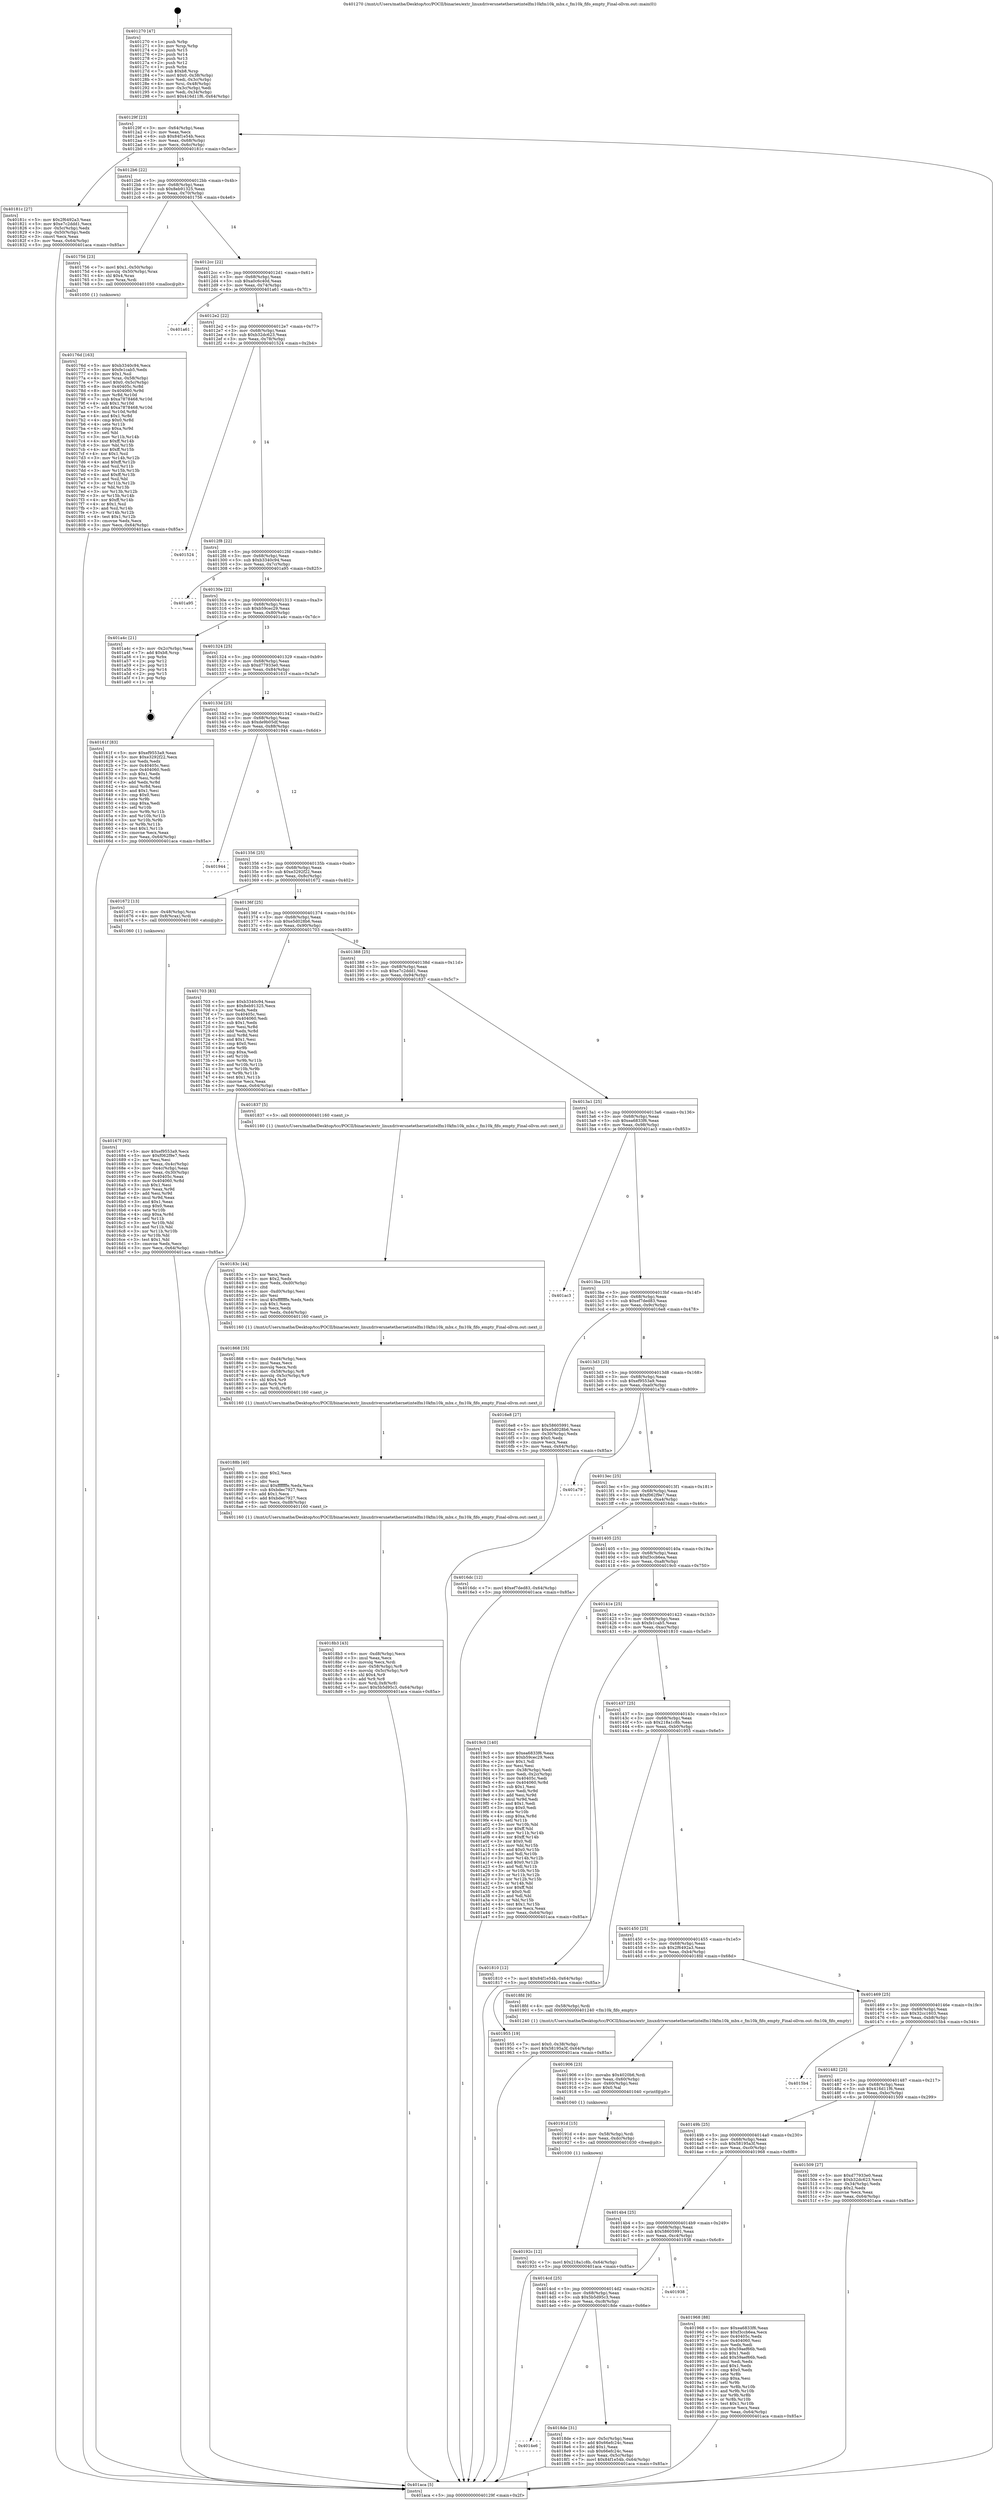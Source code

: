 digraph "0x401270" {
  label = "0x401270 (/mnt/c/Users/mathe/Desktop/tcc/POCII/binaries/extr_linuxdriversnetethernetintelfm10kfm10k_mbx.c_fm10k_fifo_empty_Final-ollvm.out::main(0))"
  labelloc = "t"
  node[shape=record]

  Entry [label="",width=0.3,height=0.3,shape=circle,fillcolor=black,style=filled]
  "0x40129f" [label="{
     0x40129f [23]\l
     | [instrs]\l
     &nbsp;&nbsp;0x40129f \<+3\>: mov -0x64(%rbp),%eax\l
     &nbsp;&nbsp;0x4012a2 \<+2\>: mov %eax,%ecx\l
     &nbsp;&nbsp;0x4012a4 \<+6\>: sub $0x84f1e54b,%ecx\l
     &nbsp;&nbsp;0x4012aa \<+3\>: mov %eax,-0x68(%rbp)\l
     &nbsp;&nbsp;0x4012ad \<+3\>: mov %ecx,-0x6c(%rbp)\l
     &nbsp;&nbsp;0x4012b0 \<+6\>: je 000000000040181c \<main+0x5ac\>\l
  }"]
  "0x40181c" [label="{
     0x40181c [27]\l
     | [instrs]\l
     &nbsp;&nbsp;0x40181c \<+5\>: mov $0x2f6492a3,%eax\l
     &nbsp;&nbsp;0x401821 \<+5\>: mov $0xe7c2ddd1,%ecx\l
     &nbsp;&nbsp;0x401826 \<+3\>: mov -0x5c(%rbp),%edx\l
     &nbsp;&nbsp;0x401829 \<+3\>: cmp -0x50(%rbp),%edx\l
     &nbsp;&nbsp;0x40182c \<+3\>: cmovl %ecx,%eax\l
     &nbsp;&nbsp;0x40182f \<+3\>: mov %eax,-0x64(%rbp)\l
     &nbsp;&nbsp;0x401832 \<+5\>: jmp 0000000000401aca \<main+0x85a\>\l
  }"]
  "0x4012b6" [label="{
     0x4012b6 [22]\l
     | [instrs]\l
     &nbsp;&nbsp;0x4012b6 \<+5\>: jmp 00000000004012bb \<main+0x4b\>\l
     &nbsp;&nbsp;0x4012bb \<+3\>: mov -0x68(%rbp),%eax\l
     &nbsp;&nbsp;0x4012be \<+5\>: sub $0x8eb91325,%eax\l
     &nbsp;&nbsp;0x4012c3 \<+3\>: mov %eax,-0x70(%rbp)\l
     &nbsp;&nbsp;0x4012c6 \<+6\>: je 0000000000401756 \<main+0x4e6\>\l
  }"]
  Exit [label="",width=0.3,height=0.3,shape=circle,fillcolor=black,style=filled,peripheries=2]
  "0x401756" [label="{
     0x401756 [23]\l
     | [instrs]\l
     &nbsp;&nbsp;0x401756 \<+7\>: movl $0x1,-0x50(%rbp)\l
     &nbsp;&nbsp;0x40175d \<+4\>: movslq -0x50(%rbp),%rax\l
     &nbsp;&nbsp;0x401761 \<+4\>: shl $0x4,%rax\l
     &nbsp;&nbsp;0x401765 \<+3\>: mov %rax,%rdi\l
     &nbsp;&nbsp;0x401768 \<+5\>: call 0000000000401050 \<malloc@plt\>\l
     | [calls]\l
     &nbsp;&nbsp;0x401050 \{1\} (unknown)\l
  }"]
  "0x4012cc" [label="{
     0x4012cc [22]\l
     | [instrs]\l
     &nbsp;&nbsp;0x4012cc \<+5\>: jmp 00000000004012d1 \<main+0x61\>\l
     &nbsp;&nbsp;0x4012d1 \<+3\>: mov -0x68(%rbp),%eax\l
     &nbsp;&nbsp;0x4012d4 \<+5\>: sub $0xa0c6c40d,%eax\l
     &nbsp;&nbsp;0x4012d9 \<+3\>: mov %eax,-0x74(%rbp)\l
     &nbsp;&nbsp;0x4012dc \<+6\>: je 0000000000401a61 \<main+0x7f1\>\l
  }"]
  "0x40192c" [label="{
     0x40192c [12]\l
     | [instrs]\l
     &nbsp;&nbsp;0x40192c \<+7\>: movl $0x218a1c8b,-0x64(%rbp)\l
     &nbsp;&nbsp;0x401933 \<+5\>: jmp 0000000000401aca \<main+0x85a\>\l
  }"]
  "0x401a61" [label="{
     0x401a61\l
  }", style=dashed]
  "0x4012e2" [label="{
     0x4012e2 [22]\l
     | [instrs]\l
     &nbsp;&nbsp;0x4012e2 \<+5\>: jmp 00000000004012e7 \<main+0x77\>\l
     &nbsp;&nbsp;0x4012e7 \<+3\>: mov -0x68(%rbp),%eax\l
     &nbsp;&nbsp;0x4012ea \<+5\>: sub $0xb32dc623,%eax\l
     &nbsp;&nbsp;0x4012ef \<+3\>: mov %eax,-0x78(%rbp)\l
     &nbsp;&nbsp;0x4012f2 \<+6\>: je 0000000000401524 \<main+0x2b4\>\l
  }"]
  "0x40191d" [label="{
     0x40191d [15]\l
     | [instrs]\l
     &nbsp;&nbsp;0x40191d \<+4\>: mov -0x58(%rbp),%rdi\l
     &nbsp;&nbsp;0x401921 \<+6\>: mov %eax,-0xdc(%rbp)\l
     &nbsp;&nbsp;0x401927 \<+5\>: call 0000000000401030 \<free@plt\>\l
     | [calls]\l
     &nbsp;&nbsp;0x401030 \{1\} (unknown)\l
  }"]
  "0x401524" [label="{
     0x401524\l
  }", style=dashed]
  "0x4012f8" [label="{
     0x4012f8 [22]\l
     | [instrs]\l
     &nbsp;&nbsp;0x4012f8 \<+5\>: jmp 00000000004012fd \<main+0x8d\>\l
     &nbsp;&nbsp;0x4012fd \<+3\>: mov -0x68(%rbp),%eax\l
     &nbsp;&nbsp;0x401300 \<+5\>: sub $0xb3340c94,%eax\l
     &nbsp;&nbsp;0x401305 \<+3\>: mov %eax,-0x7c(%rbp)\l
     &nbsp;&nbsp;0x401308 \<+6\>: je 0000000000401a95 \<main+0x825\>\l
  }"]
  "0x401906" [label="{
     0x401906 [23]\l
     | [instrs]\l
     &nbsp;&nbsp;0x401906 \<+10\>: movabs $0x4020b6,%rdi\l
     &nbsp;&nbsp;0x401910 \<+3\>: mov %eax,-0x60(%rbp)\l
     &nbsp;&nbsp;0x401913 \<+3\>: mov -0x60(%rbp),%esi\l
     &nbsp;&nbsp;0x401916 \<+2\>: mov $0x0,%al\l
     &nbsp;&nbsp;0x401918 \<+5\>: call 0000000000401040 \<printf@plt\>\l
     | [calls]\l
     &nbsp;&nbsp;0x401040 \{1\} (unknown)\l
  }"]
  "0x401a95" [label="{
     0x401a95\l
  }", style=dashed]
  "0x40130e" [label="{
     0x40130e [22]\l
     | [instrs]\l
     &nbsp;&nbsp;0x40130e \<+5\>: jmp 0000000000401313 \<main+0xa3\>\l
     &nbsp;&nbsp;0x401313 \<+3\>: mov -0x68(%rbp),%eax\l
     &nbsp;&nbsp;0x401316 \<+5\>: sub $0xb59cec29,%eax\l
     &nbsp;&nbsp;0x40131b \<+3\>: mov %eax,-0x80(%rbp)\l
     &nbsp;&nbsp;0x40131e \<+6\>: je 0000000000401a4c \<main+0x7dc\>\l
  }"]
  "0x4014e6" [label="{
     0x4014e6\l
  }", style=dashed]
  "0x401a4c" [label="{
     0x401a4c [21]\l
     | [instrs]\l
     &nbsp;&nbsp;0x401a4c \<+3\>: mov -0x2c(%rbp),%eax\l
     &nbsp;&nbsp;0x401a4f \<+7\>: add $0xb8,%rsp\l
     &nbsp;&nbsp;0x401a56 \<+1\>: pop %rbx\l
     &nbsp;&nbsp;0x401a57 \<+2\>: pop %r12\l
     &nbsp;&nbsp;0x401a59 \<+2\>: pop %r13\l
     &nbsp;&nbsp;0x401a5b \<+2\>: pop %r14\l
     &nbsp;&nbsp;0x401a5d \<+2\>: pop %r15\l
     &nbsp;&nbsp;0x401a5f \<+1\>: pop %rbp\l
     &nbsp;&nbsp;0x401a60 \<+1\>: ret\l
  }"]
  "0x401324" [label="{
     0x401324 [25]\l
     | [instrs]\l
     &nbsp;&nbsp;0x401324 \<+5\>: jmp 0000000000401329 \<main+0xb9\>\l
     &nbsp;&nbsp;0x401329 \<+3\>: mov -0x68(%rbp),%eax\l
     &nbsp;&nbsp;0x40132c \<+5\>: sub $0xd77933e0,%eax\l
     &nbsp;&nbsp;0x401331 \<+6\>: mov %eax,-0x84(%rbp)\l
     &nbsp;&nbsp;0x401337 \<+6\>: je 000000000040161f \<main+0x3af\>\l
  }"]
  "0x4018de" [label="{
     0x4018de [31]\l
     | [instrs]\l
     &nbsp;&nbsp;0x4018de \<+3\>: mov -0x5c(%rbp),%eax\l
     &nbsp;&nbsp;0x4018e1 \<+5\>: add $0x66efc24c,%eax\l
     &nbsp;&nbsp;0x4018e6 \<+3\>: add $0x1,%eax\l
     &nbsp;&nbsp;0x4018e9 \<+5\>: sub $0x66efc24c,%eax\l
     &nbsp;&nbsp;0x4018ee \<+3\>: mov %eax,-0x5c(%rbp)\l
     &nbsp;&nbsp;0x4018f1 \<+7\>: movl $0x84f1e54b,-0x64(%rbp)\l
     &nbsp;&nbsp;0x4018f8 \<+5\>: jmp 0000000000401aca \<main+0x85a\>\l
  }"]
  "0x40161f" [label="{
     0x40161f [83]\l
     | [instrs]\l
     &nbsp;&nbsp;0x40161f \<+5\>: mov $0xef9553a9,%eax\l
     &nbsp;&nbsp;0x401624 \<+5\>: mov $0xe3292f22,%ecx\l
     &nbsp;&nbsp;0x401629 \<+2\>: xor %edx,%edx\l
     &nbsp;&nbsp;0x40162b \<+7\>: mov 0x40405c,%esi\l
     &nbsp;&nbsp;0x401632 \<+7\>: mov 0x404060,%edi\l
     &nbsp;&nbsp;0x401639 \<+3\>: sub $0x1,%edx\l
     &nbsp;&nbsp;0x40163c \<+3\>: mov %esi,%r8d\l
     &nbsp;&nbsp;0x40163f \<+3\>: add %edx,%r8d\l
     &nbsp;&nbsp;0x401642 \<+4\>: imul %r8d,%esi\l
     &nbsp;&nbsp;0x401646 \<+3\>: and $0x1,%esi\l
     &nbsp;&nbsp;0x401649 \<+3\>: cmp $0x0,%esi\l
     &nbsp;&nbsp;0x40164c \<+4\>: sete %r9b\l
     &nbsp;&nbsp;0x401650 \<+3\>: cmp $0xa,%edi\l
     &nbsp;&nbsp;0x401653 \<+4\>: setl %r10b\l
     &nbsp;&nbsp;0x401657 \<+3\>: mov %r9b,%r11b\l
     &nbsp;&nbsp;0x40165a \<+3\>: and %r10b,%r11b\l
     &nbsp;&nbsp;0x40165d \<+3\>: xor %r10b,%r9b\l
     &nbsp;&nbsp;0x401660 \<+3\>: or %r9b,%r11b\l
     &nbsp;&nbsp;0x401663 \<+4\>: test $0x1,%r11b\l
     &nbsp;&nbsp;0x401667 \<+3\>: cmovne %ecx,%eax\l
     &nbsp;&nbsp;0x40166a \<+3\>: mov %eax,-0x64(%rbp)\l
     &nbsp;&nbsp;0x40166d \<+5\>: jmp 0000000000401aca \<main+0x85a\>\l
  }"]
  "0x40133d" [label="{
     0x40133d [25]\l
     | [instrs]\l
     &nbsp;&nbsp;0x40133d \<+5\>: jmp 0000000000401342 \<main+0xd2\>\l
     &nbsp;&nbsp;0x401342 \<+3\>: mov -0x68(%rbp),%eax\l
     &nbsp;&nbsp;0x401345 \<+5\>: sub $0xde9b05df,%eax\l
     &nbsp;&nbsp;0x40134a \<+6\>: mov %eax,-0x88(%rbp)\l
     &nbsp;&nbsp;0x401350 \<+6\>: je 0000000000401944 \<main+0x6d4\>\l
  }"]
  "0x4014cd" [label="{
     0x4014cd [25]\l
     | [instrs]\l
     &nbsp;&nbsp;0x4014cd \<+5\>: jmp 00000000004014d2 \<main+0x262\>\l
     &nbsp;&nbsp;0x4014d2 \<+3\>: mov -0x68(%rbp),%eax\l
     &nbsp;&nbsp;0x4014d5 \<+5\>: sub $0x5b5d95c3,%eax\l
     &nbsp;&nbsp;0x4014da \<+6\>: mov %eax,-0xc8(%rbp)\l
     &nbsp;&nbsp;0x4014e0 \<+6\>: je 00000000004018de \<main+0x66e\>\l
  }"]
  "0x401944" [label="{
     0x401944\l
  }", style=dashed]
  "0x401356" [label="{
     0x401356 [25]\l
     | [instrs]\l
     &nbsp;&nbsp;0x401356 \<+5\>: jmp 000000000040135b \<main+0xeb\>\l
     &nbsp;&nbsp;0x40135b \<+3\>: mov -0x68(%rbp),%eax\l
     &nbsp;&nbsp;0x40135e \<+5\>: sub $0xe3292f22,%eax\l
     &nbsp;&nbsp;0x401363 \<+6\>: mov %eax,-0x8c(%rbp)\l
     &nbsp;&nbsp;0x401369 \<+6\>: je 0000000000401672 \<main+0x402\>\l
  }"]
  "0x401938" [label="{
     0x401938\l
  }", style=dashed]
  "0x401672" [label="{
     0x401672 [13]\l
     | [instrs]\l
     &nbsp;&nbsp;0x401672 \<+4\>: mov -0x48(%rbp),%rax\l
     &nbsp;&nbsp;0x401676 \<+4\>: mov 0x8(%rax),%rdi\l
     &nbsp;&nbsp;0x40167a \<+5\>: call 0000000000401060 \<atoi@plt\>\l
     | [calls]\l
     &nbsp;&nbsp;0x401060 \{1\} (unknown)\l
  }"]
  "0x40136f" [label="{
     0x40136f [25]\l
     | [instrs]\l
     &nbsp;&nbsp;0x40136f \<+5\>: jmp 0000000000401374 \<main+0x104\>\l
     &nbsp;&nbsp;0x401374 \<+3\>: mov -0x68(%rbp),%eax\l
     &nbsp;&nbsp;0x401377 \<+5\>: sub $0xe5d028b6,%eax\l
     &nbsp;&nbsp;0x40137c \<+6\>: mov %eax,-0x90(%rbp)\l
     &nbsp;&nbsp;0x401382 \<+6\>: je 0000000000401703 \<main+0x493\>\l
  }"]
  "0x4014b4" [label="{
     0x4014b4 [25]\l
     | [instrs]\l
     &nbsp;&nbsp;0x4014b4 \<+5\>: jmp 00000000004014b9 \<main+0x249\>\l
     &nbsp;&nbsp;0x4014b9 \<+3\>: mov -0x68(%rbp),%eax\l
     &nbsp;&nbsp;0x4014bc \<+5\>: sub $0x58605991,%eax\l
     &nbsp;&nbsp;0x4014c1 \<+6\>: mov %eax,-0xc4(%rbp)\l
     &nbsp;&nbsp;0x4014c7 \<+6\>: je 0000000000401938 \<main+0x6c8\>\l
  }"]
  "0x401703" [label="{
     0x401703 [83]\l
     | [instrs]\l
     &nbsp;&nbsp;0x401703 \<+5\>: mov $0xb3340c94,%eax\l
     &nbsp;&nbsp;0x401708 \<+5\>: mov $0x8eb91325,%ecx\l
     &nbsp;&nbsp;0x40170d \<+2\>: xor %edx,%edx\l
     &nbsp;&nbsp;0x40170f \<+7\>: mov 0x40405c,%esi\l
     &nbsp;&nbsp;0x401716 \<+7\>: mov 0x404060,%edi\l
     &nbsp;&nbsp;0x40171d \<+3\>: sub $0x1,%edx\l
     &nbsp;&nbsp;0x401720 \<+3\>: mov %esi,%r8d\l
     &nbsp;&nbsp;0x401723 \<+3\>: add %edx,%r8d\l
     &nbsp;&nbsp;0x401726 \<+4\>: imul %r8d,%esi\l
     &nbsp;&nbsp;0x40172a \<+3\>: and $0x1,%esi\l
     &nbsp;&nbsp;0x40172d \<+3\>: cmp $0x0,%esi\l
     &nbsp;&nbsp;0x401730 \<+4\>: sete %r9b\l
     &nbsp;&nbsp;0x401734 \<+3\>: cmp $0xa,%edi\l
     &nbsp;&nbsp;0x401737 \<+4\>: setl %r10b\l
     &nbsp;&nbsp;0x40173b \<+3\>: mov %r9b,%r11b\l
     &nbsp;&nbsp;0x40173e \<+3\>: and %r10b,%r11b\l
     &nbsp;&nbsp;0x401741 \<+3\>: xor %r10b,%r9b\l
     &nbsp;&nbsp;0x401744 \<+3\>: or %r9b,%r11b\l
     &nbsp;&nbsp;0x401747 \<+4\>: test $0x1,%r11b\l
     &nbsp;&nbsp;0x40174b \<+3\>: cmovne %ecx,%eax\l
     &nbsp;&nbsp;0x40174e \<+3\>: mov %eax,-0x64(%rbp)\l
     &nbsp;&nbsp;0x401751 \<+5\>: jmp 0000000000401aca \<main+0x85a\>\l
  }"]
  "0x401388" [label="{
     0x401388 [25]\l
     | [instrs]\l
     &nbsp;&nbsp;0x401388 \<+5\>: jmp 000000000040138d \<main+0x11d\>\l
     &nbsp;&nbsp;0x40138d \<+3\>: mov -0x68(%rbp),%eax\l
     &nbsp;&nbsp;0x401390 \<+5\>: sub $0xe7c2ddd1,%eax\l
     &nbsp;&nbsp;0x401395 \<+6\>: mov %eax,-0x94(%rbp)\l
     &nbsp;&nbsp;0x40139b \<+6\>: je 0000000000401837 \<main+0x5c7\>\l
  }"]
  "0x401968" [label="{
     0x401968 [88]\l
     | [instrs]\l
     &nbsp;&nbsp;0x401968 \<+5\>: mov $0xea6833f6,%eax\l
     &nbsp;&nbsp;0x40196d \<+5\>: mov $0xf3ccb6ea,%ecx\l
     &nbsp;&nbsp;0x401972 \<+7\>: mov 0x40405c,%edx\l
     &nbsp;&nbsp;0x401979 \<+7\>: mov 0x404060,%esi\l
     &nbsp;&nbsp;0x401980 \<+2\>: mov %edx,%edi\l
     &nbsp;&nbsp;0x401982 \<+6\>: sub $0x59aef66b,%edi\l
     &nbsp;&nbsp;0x401988 \<+3\>: sub $0x1,%edi\l
     &nbsp;&nbsp;0x40198b \<+6\>: add $0x59aef66b,%edi\l
     &nbsp;&nbsp;0x401991 \<+3\>: imul %edi,%edx\l
     &nbsp;&nbsp;0x401994 \<+3\>: and $0x1,%edx\l
     &nbsp;&nbsp;0x401997 \<+3\>: cmp $0x0,%edx\l
     &nbsp;&nbsp;0x40199a \<+4\>: sete %r8b\l
     &nbsp;&nbsp;0x40199e \<+3\>: cmp $0xa,%esi\l
     &nbsp;&nbsp;0x4019a1 \<+4\>: setl %r9b\l
     &nbsp;&nbsp;0x4019a5 \<+3\>: mov %r8b,%r10b\l
     &nbsp;&nbsp;0x4019a8 \<+3\>: and %r9b,%r10b\l
     &nbsp;&nbsp;0x4019ab \<+3\>: xor %r9b,%r8b\l
     &nbsp;&nbsp;0x4019ae \<+3\>: or %r8b,%r10b\l
     &nbsp;&nbsp;0x4019b1 \<+4\>: test $0x1,%r10b\l
     &nbsp;&nbsp;0x4019b5 \<+3\>: cmovne %ecx,%eax\l
     &nbsp;&nbsp;0x4019b8 \<+3\>: mov %eax,-0x64(%rbp)\l
     &nbsp;&nbsp;0x4019bb \<+5\>: jmp 0000000000401aca \<main+0x85a\>\l
  }"]
  "0x401837" [label="{
     0x401837 [5]\l
     | [instrs]\l
     &nbsp;&nbsp;0x401837 \<+5\>: call 0000000000401160 \<next_i\>\l
     | [calls]\l
     &nbsp;&nbsp;0x401160 \{1\} (/mnt/c/Users/mathe/Desktop/tcc/POCII/binaries/extr_linuxdriversnetethernetintelfm10kfm10k_mbx.c_fm10k_fifo_empty_Final-ollvm.out::next_i)\l
  }"]
  "0x4013a1" [label="{
     0x4013a1 [25]\l
     | [instrs]\l
     &nbsp;&nbsp;0x4013a1 \<+5\>: jmp 00000000004013a6 \<main+0x136\>\l
     &nbsp;&nbsp;0x4013a6 \<+3\>: mov -0x68(%rbp),%eax\l
     &nbsp;&nbsp;0x4013a9 \<+5\>: sub $0xea6833f6,%eax\l
     &nbsp;&nbsp;0x4013ae \<+6\>: mov %eax,-0x98(%rbp)\l
     &nbsp;&nbsp;0x4013b4 \<+6\>: je 0000000000401ac3 \<main+0x853\>\l
  }"]
  "0x4018b3" [label="{
     0x4018b3 [43]\l
     | [instrs]\l
     &nbsp;&nbsp;0x4018b3 \<+6\>: mov -0xd8(%rbp),%ecx\l
     &nbsp;&nbsp;0x4018b9 \<+3\>: imul %eax,%ecx\l
     &nbsp;&nbsp;0x4018bc \<+3\>: movslq %ecx,%rdi\l
     &nbsp;&nbsp;0x4018bf \<+4\>: mov -0x58(%rbp),%r8\l
     &nbsp;&nbsp;0x4018c3 \<+4\>: movslq -0x5c(%rbp),%r9\l
     &nbsp;&nbsp;0x4018c7 \<+4\>: shl $0x4,%r9\l
     &nbsp;&nbsp;0x4018cb \<+3\>: add %r9,%r8\l
     &nbsp;&nbsp;0x4018ce \<+4\>: mov %rdi,0x8(%r8)\l
     &nbsp;&nbsp;0x4018d2 \<+7\>: movl $0x5b5d95c3,-0x64(%rbp)\l
     &nbsp;&nbsp;0x4018d9 \<+5\>: jmp 0000000000401aca \<main+0x85a\>\l
  }"]
  "0x401ac3" [label="{
     0x401ac3\l
  }", style=dashed]
  "0x4013ba" [label="{
     0x4013ba [25]\l
     | [instrs]\l
     &nbsp;&nbsp;0x4013ba \<+5\>: jmp 00000000004013bf \<main+0x14f\>\l
     &nbsp;&nbsp;0x4013bf \<+3\>: mov -0x68(%rbp),%eax\l
     &nbsp;&nbsp;0x4013c2 \<+5\>: sub $0xef7ded83,%eax\l
     &nbsp;&nbsp;0x4013c7 \<+6\>: mov %eax,-0x9c(%rbp)\l
     &nbsp;&nbsp;0x4013cd \<+6\>: je 00000000004016e8 \<main+0x478\>\l
  }"]
  "0x40188b" [label="{
     0x40188b [40]\l
     | [instrs]\l
     &nbsp;&nbsp;0x40188b \<+5\>: mov $0x2,%ecx\l
     &nbsp;&nbsp;0x401890 \<+1\>: cltd\l
     &nbsp;&nbsp;0x401891 \<+2\>: idiv %ecx\l
     &nbsp;&nbsp;0x401893 \<+6\>: imul $0xfffffffe,%edx,%ecx\l
     &nbsp;&nbsp;0x401899 \<+6\>: sub $0xbdec7927,%ecx\l
     &nbsp;&nbsp;0x40189f \<+3\>: add $0x1,%ecx\l
     &nbsp;&nbsp;0x4018a2 \<+6\>: add $0xbdec7927,%ecx\l
     &nbsp;&nbsp;0x4018a8 \<+6\>: mov %ecx,-0xd8(%rbp)\l
     &nbsp;&nbsp;0x4018ae \<+5\>: call 0000000000401160 \<next_i\>\l
     | [calls]\l
     &nbsp;&nbsp;0x401160 \{1\} (/mnt/c/Users/mathe/Desktop/tcc/POCII/binaries/extr_linuxdriversnetethernetintelfm10kfm10k_mbx.c_fm10k_fifo_empty_Final-ollvm.out::next_i)\l
  }"]
  "0x4016e8" [label="{
     0x4016e8 [27]\l
     | [instrs]\l
     &nbsp;&nbsp;0x4016e8 \<+5\>: mov $0x58605991,%eax\l
     &nbsp;&nbsp;0x4016ed \<+5\>: mov $0xe5d028b6,%ecx\l
     &nbsp;&nbsp;0x4016f2 \<+3\>: mov -0x30(%rbp),%edx\l
     &nbsp;&nbsp;0x4016f5 \<+3\>: cmp $0x0,%edx\l
     &nbsp;&nbsp;0x4016f8 \<+3\>: cmove %ecx,%eax\l
     &nbsp;&nbsp;0x4016fb \<+3\>: mov %eax,-0x64(%rbp)\l
     &nbsp;&nbsp;0x4016fe \<+5\>: jmp 0000000000401aca \<main+0x85a\>\l
  }"]
  "0x4013d3" [label="{
     0x4013d3 [25]\l
     | [instrs]\l
     &nbsp;&nbsp;0x4013d3 \<+5\>: jmp 00000000004013d8 \<main+0x168\>\l
     &nbsp;&nbsp;0x4013d8 \<+3\>: mov -0x68(%rbp),%eax\l
     &nbsp;&nbsp;0x4013db \<+5\>: sub $0xef9553a9,%eax\l
     &nbsp;&nbsp;0x4013e0 \<+6\>: mov %eax,-0xa0(%rbp)\l
     &nbsp;&nbsp;0x4013e6 \<+6\>: je 0000000000401a79 \<main+0x809\>\l
  }"]
  "0x401868" [label="{
     0x401868 [35]\l
     | [instrs]\l
     &nbsp;&nbsp;0x401868 \<+6\>: mov -0xd4(%rbp),%ecx\l
     &nbsp;&nbsp;0x40186e \<+3\>: imul %eax,%ecx\l
     &nbsp;&nbsp;0x401871 \<+3\>: movslq %ecx,%rdi\l
     &nbsp;&nbsp;0x401874 \<+4\>: mov -0x58(%rbp),%r8\l
     &nbsp;&nbsp;0x401878 \<+4\>: movslq -0x5c(%rbp),%r9\l
     &nbsp;&nbsp;0x40187c \<+4\>: shl $0x4,%r9\l
     &nbsp;&nbsp;0x401880 \<+3\>: add %r9,%r8\l
     &nbsp;&nbsp;0x401883 \<+3\>: mov %rdi,(%r8)\l
     &nbsp;&nbsp;0x401886 \<+5\>: call 0000000000401160 \<next_i\>\l
     | [calls]\l
     &nbsp;&nbsp;0x401160 \{1\} (/mnt/c/Users/mathe/Desktop/tcc/POCII/binaries/extr_linuxdriversnetethernetintelfm10kfm10k_mbx.c_fm10k_fifo_empty_Final-ollvm.out::next_i)\l
  }"]
  "0x401a79" [label="{
     0x401a79\l
  }", style=dashed]
  "0x4013ec" [label="{
     0x4013ec [25]\l
     | [instrs]\l
     &nbsp;&nbsp;0x4013ec \<+5\>: jmp 00000000004013f1 \<main+0x181\>\l
     &nbsp;&nbsp;0x4013f1 \<+3\>: mov -0x68(%rbp),%eax\l
     &nbsp;&nbsp;0x4013f4 \<+5\>: sub $0xf062f9e7,%eax\l
     &nbsp;&nbsp;0x4013f9 \<+6\>: mov %eax,-0xa4(%rbp)\l
     &nbsp;&nbsp;0x4013ff \<+6\>: je 00000000004016dc \<main+0x46c\>\l
  }"]
  "0x40183c" [label="{
     0x40183c [44]\l
     | [instrs]\l
     &nbsp;&nbsp;0x40183c \<+2\>: xor %ecx,%ecx\l
     &nbsp;&nbsp;0x40183e \<+5\>: mov $0x2,%edx\l
     &nbsp;&nbsp;0x401843 \<+6\>: mov %edx,-0xd0(%rbp)\l
     &nbsp;&nbsp;0x401849 \<+1\>: cltd\l
     &nbsp;&nbsp;0x40184a \<+6\>: mov -0xd0(%rbp),%esi\l
     &nbsp;&nbsp;0x401850 \<+2\>: idiv %esi\l
     &nbsp;&nbsp;0x401852 \<+6\>: imul $0xfffffffe,%edx,%edx\l
     &nbsp;&nbsp;0x401858 \<+3\>: sub $0x1,%ecx\l
     &nbsp;&nbsp;0x40185b \<+2\>: sub %ecx,%edx\l
     &nbsp;&nbsp;0x40185d \<+6\>: mov %edx,-0xd4(%rbp)\l
     &nbsp;&nbsp;0x401863 \<+5\>: call 0000000000401160 \<next_i\>\l
     | [calls]\l
     &nbsp;&nbsp;0x401160 \{1\} (/mnt/c/Users/mathe/Desktop/tcc/POCII/binaries/extr_linuxdriversnetethernetintelfm10kfm10k_mbx.c_fm10k_fifo_empty_Final-ollvm.out::next_i)\l
  }"]
  "0x4016dc" [label="{
     0x4016dc [12]\l
     | [instrs]\l
     &nbsp;&nbsp;0x4016dc \<+7\>: movl $0xef7ded83,-0x64(%rbp)\l
     &nbsp;&nbsp;0x4016e3 \<+5\>: jmp 0000000000401aca \<main+0x85a\>\l
  }"]
  "0x401405" [label="{
     0x401405 [25]\l
     | [instrs]\l
     &nbsp;&nbsp;0x401405 \<+5\>: jmp 000000000040140a \<main+0x19a\>\l
     &nbsp;&nbsp;0x40140a \<+3\>: mov -0x68(%rbp),%eax\l
     &nbsp;&nbsp;0x40140d \<+5\>: sub $0xf3ccb6ea,%eax\l
     &nbsp;&nbsp;0x401412 \<+6\>: mov %eax,-0xa8(%rbp)\l
     &nbsp;&nbsp;0x401418 \<+6\>: je 00000000004019c0 \<main+0x750\>\l
  }"]
  "0x40176d" [label="{
     0x40176d [163]\l
     | [instrs]\l
     &nbsp;&nbsp;0x40176d \<+5\>: mov $0xb3340c94,%ecx\l
     &nbsp;&nbsp;0x401772 \<+5\>: mov $0xfe1cab5,%edx\l
     &nbsp;&nbsp;0x401777 \<+3\>: mov $0x1,%sil\l
     &nbsp;&nbsp;0x40177a \<+4\>: mov %rax,-0x58(%rbp)\l
     &nbsp;&nbsp;0x40177e \<+7\>: movl $0x0,-0x5c(%rbp)\l
     &nbsp;&nbsp;0x401785 \<+8\>: mov 0x40405c,%r8d\l
     &nbsp;&nbsp;0x40178d \<+8\>: mov 0x404060,%r9d\l
     &nbsp;&nbsp;0x401795 \<+3\>: mov %r8d,%r10d\l
     &nbsp;&nbsp;0x401798 \<+7\>: sub $0xa7878468,%r10d\l
     &nbsp;&nbsp;0x40179f \<+4\>: sub $0x1,%r10d\l
     &nbsp;&nbsp;0x4017a3 \<+7\>: add $0xa7878468,%r10d\l
     &nbsp;&nbsp;0x4017aa \<+4\>: imul %r10d,%r8d\l
     &nbsp;&nbsp;0x4017ae \<+4\>: and $0x1,%r8d\l
     &nbsp;&nbsp;0x4017b2 \<+4\>: cmp $0x0,%r8d\l
     &nbsp;&nbsp;0x4017b6 \<+4\>: sete %r11b\l
     &nbsp;&nbsp;0x4017ba \<+4\>: cmp $0xa,%r9d\l
     &nbsp;&nbsp;0x4017be \<+3\>: setl %bl\l
     &nbsp;&nbsp;0x4017c1 \<+3\>: mov %r11b,%r14b\l
     &nbsp;&nbsp;0x4017c4 \<+4\>: xor $0xff,%r14b\l
     &nbsp;&nbsp;0x4017c8 \<+3\>: mov %bl,%r15b\l
     &nbsp;&nbsp;0x4017cb \<+4\>: xor $0xff,%r15b\l
     &nbsp;&nbsp;0x4017cf \<+4\>: xor $0x1,%sil\l
     &nbsp;&nbsp;0x4017d3 \<+3\>: mov %r14b,%r12b\l
     &nbsp;&nbsp;0x4017d6 \<+4\>: and $0xff,%r12b\l
     &nbsp;&nbsp;0x4017da \<+3\>: and %sil,%r11b\l
     &nbsp;&nbsp;0x4017dd \<+3\>: mov %r15b,%r13b\l
     &nbsp;&nbsp;0x4017e0 \<+4\>: and $0xff,%r13b\l
     &nbsp;&nbsp;0x4017e4 \<+3\>: and %sil,%bl\l
     &nbsp;&nbsp;0x4017e7 \<+3\>: or %r11b,%r12b\l
     &nbsp;&nbsp;0x4017ea \<+3\>: or %bl,%r13b\l
     &nbsp;&nbsp;0x4017ed \<+3\>: xor %r13b,%r12b\l
     &nbsp;&nbsp;0x4017f0 \<+3\>: or %r15b,%r14b\l
     &nbsp;&nbsp;0x4017f3 \<+4\>: xor $0xff,%r14b\l
     &nbsp;&nbsp;0x4017f7 \<+4\>: or $0x1,%sil\l
     &nbsp;&nbsp;0x4017fb \<+3\>: and %sil,%r14b\l
     &nbsp;&nbsp;0x4017fe \<+3\>: or %r14b,%r12b\l
     &nbsp;&nbsp;0x401801 \<+4\>: test $0x1,%r12b\l
     &nbsp;&nbsp;0x401805 \<+3\>: cmovne %edx,%ecx\l
     &nbsp;&nbsp;0x401808 \<+3\>: mov %ecx,-0x64(%rbp)\l
     &nbsp;&nbsp;0x40180b \<+5\>: jmp 0000000000401aca \<main+0x85a\>\l
  }"]
  "0x4019c0" [label="{
     0x4019c0 [140]\l
     | [instrs]\l
     &nbsp;&nbsp;0x4019c0 \<+5\>: mov $0xea6833f6,%eax\l
     &nbsp;&nbsp;0x4019c5 \<+5\>: mov $0xb59cec29,%ecx\l
     &nbsp;&nbsp;0x4019ca \<+2\>: mov $0x1,%dl\l
     &nbsp;&nbsp;0x4019cc \<+2\>: xor %esi,%esi\l
     &nbsp;&nbsp;0x4019ce \<+3\>: mov -0x38(%rbp),%edi\l
     &nbsp;&nbsp;0x4019d1 \<+3\>: mov %edi,-0x2c(%rbp)\l
     &nbsp;&nbsp;0x4019d4 \<+7\>: mov 0x40405c,%edi\l
     &nbsp;&nbsp;0x4019db \<+8\>: mov 0x404060,%r8d\l
     &nbsp;&nbsp;0x4019e3 \<+3\>: sub $0x1,%esi\l
     &nbsp;&nbsp;0x4019e6 \<+3\>: mov %edi,%r9d\l
     &nbsp;&nbsp;0x4019e9 \<+3\>: add %esi,%r9d\l
     &nbsp;&nbsp;0x4019ec \<+4\>: imul %r9d,%edi\l
     &nbsp;&nbsp;0x4019f0 \<+3\>: and $0x1,%edi\l
     &nbsp;&nbsp;0x4019f3 \<+3\>: cmp $0x0,%edi\l
     &nbsp;&nbsp;0x4019f6 \<+4\>: sete %r10b\l
     &nbsp;&nbsp;0x4019fa \<+4\>: cmp $0xa,%r8d\l
     &nbsp;&nbsp;0x4019fe \<+4\>: setl %r11b\l
     &nbsp;&nbsp;0x401a02 \<+3\>: mov %r10b,%bl\l
     &nbsp;&nbsp;0x401a05 \<+3\>: xor $0xff,%bl\l
     &nbsp;&nbsp;0x401a08 \<+3\>: mov %r11b,%r14b\l
     &nbsp;&nbsp;0x401a0b \<+4\>: xor $0xff,%r14b\l
     &nbsp;&nbsp;0x401a0f \<+3\>: xor $0x0,%dl\l
     &nbsp;&nbsp;0x401a12 \<+3\>: mov %bl,%r15b\l
     &nbsp;&nbsp;0x401a15 \<+4\>: and $0x0,%r15b\l
     &nbsp;&nbsp;0x401a19 \<+3\>: and %dl,%r10b\l
     &nbsp;&nbsp;0x401a1c \<+3\>: mov %r14b,%r12b\l
     &nbsp;&nbsp;0x401a1f \<+4\>: and $0x0,%r12b\l
     &nbsp;&nbsp;0x401a23 \<+3\>: and %dl,%r11b\l
     &nbsp;&nbsp;0x401a26 \<+3\>: or %r10b,%r15b\l
     &nbsp;&nbsp;0x401a29 \<+3\>: or %r11b,%r12b\l
     &nbsp;&nbsp;0x401a2c \<+3\>: xor %r12b,%r15b\l
     &nbsp;&nbsp;0x401a2f \<+3\>: or %r14b,%bl\l
     &nbsp;&nbsp;0x401a32 \<+3\>: xor $0xff,%bl\l
     &nbsp;&nbsp;0x401a35 \<+3\>: or $0x0,%dl\l
     &nbsp;&nbsp;0x401a38 \<+2\>: and %dl,%bl\l
     &nbsp;&nbsp;0x401a3a \<+3\>: or %bl,%r15b\l
     &nbsp;&nbsp;0x401a3d \<+4\>: test $0x1,%r15b\l
     &nbsp;&nbsp;0x401a41 \<+3\>: cmovne %ecx,%eax\l
     &nbsp;&nbsp;0x401a44 \<+3\>: mov %eax,-0x64(%rbp)\l
     &nbsp;&nbsp;0x401a47 \<+5\>: jmp 0000000000401aca \<main+0x85a\>\l
  }"]
  "0x40141e" [label="{
     0x40141e [25]\l
     | [instrs]\l
     &nbsp;&nbsp;0x40141e \<+5\>: jmp 0000000000401423 \<main+0x1b3\>\l
     &nbsp;&nbsp;0x401423 \<+3\>: mov -0x68(%rbp),%eax\l
     &nbsp;&nbsp;0x401426 \<+5\>: sub $0xfe1cab5,%eax\l
     &nbsp;&nbsp;0x40142b \<+6\>: mov %eax,-0xac(%rbp)\l
     &nbsp;&nbsp;0x401431 \<+6\>: je 0000000000401810 \<main+0x5a0\>\l
  }"]
  "0x40167f" [label="{
     0x40167f [93]\l
     | [instrs]\l
     &nbsp;&nbsp;0x40167f \<+5\>: mov $0xef9553a9,%ecx\l
     &nbsp;&nbsp;0x401684 \<+5\>: mov $0xf062f9e7,%edx\l
     &nbsp;&nbsp;0x401689 \<+2\>: xor %esi,%esi\l
     &nbsp;&nbsp;0x40168b \<+3\>: mov %eax,-0x4c(%rbp)\l
     &nbsp;&nbsp;0x40168e \<+3\>: mov -0x4c(%rbp),%eax\l
     &nbsp;&nbsp;0x401691 \<+3\>: mov %eax,-0x30(%rbp)\l
     &nbsp;&nbsp;0x401694 \<+7\>: mov 0x40405c,%eax\l
     &nbsp;&nbsp;0x40169b \<+8\>: mov 0x404060,%r8d\l
     &nbsp;&nbsp;0x4016a3 \<+3\>: sub $0x1,%esi\l
     &nbsp;&nbsp;0x4016a6 \<+3\>: mov %eax,%r9d\l
     &nbsp;&nbsp;0x4016a9 \<+3\>: add %esi,%r9d\l
     &nbsp;&nbsp;0x4016ac \<+4\>: imul %r9d,%eax\l
     &nbsp;&nbsp;0x4016b0 \<+3\>: and $0x1,%eax\l
     &nbsp;&nbsp;0x4016b3 \<+3\>: cmp $0x0,%eax\l
     &nbsp;&nbsp;0x4016b6 \<+4\>: sete %r10b\l
     &nbsp;&nbsp;0x4016ba \<+4\>: cmp $0xa,%r8d\l
     &nbsp;&nbsp;0x4016be \<+4\>: setl %r11b\l
     &nbsp;&nbsp;0x4016c2 \<+3\>: mov %r10b,%bl\l
     &nbsp;&nbsp;0x4016c5 \<+3\>: and %r11b,%bl\l
     &nbsp;&nbsp;0x4016c8 \<+3\>: xor %r11b,%r10b\l
     &nbsp;&nbsp;0x4016cb \<+3\>: or %r10b,%bl\l
     &nbsp;&nbsp;0x4016ce \<+3\>: test $0x1,%bl\l
     &nbsp;&nbsp;0x4016d1 \<+3\>: cmovne %edx,%ecx\l
     &nbsp;&nbsp;0x4016d4 \<+3\>: mov %ecx,-0x64(%rbp)\l
     &nbsp;&nbsp;0x4016d7 \<+5\>: jmp 0000000000401aca \<main+0x85a\>\l
  }"]
  "0x401810" [label="{
     0x401810 [12]\l
     | [instrs]\l
     &nbsp;&nbsp;0x401810 \<+7\>: movl $0x84f1e54b,-0x64(%rbp)\l
     &nbsp;&nbsp;0x401817 \<+5\>: jmp 0000000000401aca \<main+0x85a\>\l
  }"]
  "0x401437" [label="{
     0x401437 [25]\l
     | [instrs]\l
     &nbsp;&nbsp;0x401437 \<+5\>: jmp 000000000040143c \<main+0x1cc\>\l
     &nbsp;&nbsp;0x40143c \<+3\>: mov -0x68(%rbp),%eax\l
     &nbsp;&nbsp;0x40143f \<+5\>: sub $0x218a1c8b,%eax\l
     &nbsp;&nbsp;0x401444 \<+6\>: mov %eax,-0xb0(%rbp)\l
     &nbsp;&nbsp;0x40144a \<+6\>: je 0000000000401955 \<main+0x6e5\>\l
  }"]
  "0x401270" [label="{
     0x401270 [47]\l
     | [instrs]\l
     &nbsp;&nbsp;0x401270 \<+1\>: push %rbp\l
     &nbsp;&nbsp;0x401271 \<+3\>: mov %rsp,%rbp\l
     &nbsp;&nbsp;0x401274 \<+2\>: push %r15\l
     &nbsp;&nbsp;0x401276 \<+2\>: push %r14\l
     &nbsp;&nbsp;0x401278 \<+2\>: push %r13\l
     &nbsp;&nbsp;0x40127a \<+2\>: push %r12\l
     &nbsp;&nbsp;0x40127c \<+1\>: push %rbx\l
     &nbsp;&nbsp;0x40127d \<+7\>: sub $0xb8,%rsp\l
     &nbsp;&nbsp;0x401284 \<+7\>: movl $0x0,-0x38(%rbp)\l
     &nbsp;&nbsp;0x40128b \<+3\>: mov %edi,-0x3c(%rbp)\l
     &nbsp;&nbsp;0x40128e \<+4\>: mov %rsi,-0x48(%rbp)\l
     &nbsp;&nbsp;0x401292 \<+3\>: mov -0x3c(%rbp),%edi\l
     &nbsp;&nbsp;0x401295 \<+3\>: mov %edi,-0x34(%rbp)\l
     &nbsp;&nbsp;0x401298 \<+7\>: movl $0x416d11f6,-0x64(%rbp)\l
  }"]
  "0x401955" [label="{
     0x401955 [19]\l
     | [instrs]\l
     &nbsp;&nbsp;0x401955 \<+7\>: movl $0x0,-0x38(%rbp)\l
     &nbsp;&nbsp;0x40195c \<+7\>: movl $0x58195a3f,-0x64(%rbp)\l
     &nbsp;&nbsp;0x401963 \<+5\>: jmp 0000000000401aca \<main+0x85a\>\l
  }"]
  "0x401450" [label="{
     0x401450 [25]\l
     | [instrs]\l
     &nbsp;&nbsp;0x401450 \<+5\>: jmp 0000000000401455 \<main+0x1e5\>\l
     &nbsp;&nbsp;0x401455 \<+3\>: mov -0x68(%rbp),%eax\l
     &nbsp;&nbsp;0x401458 \<+5\>: sub $0x2f6492a3,%eax\l
     &nbsp;&nbsp;0x40145d \<+6\>: mov %eax,-0xb4(%rbp)\l
     &nbsp;&nbsp;0x401463 \<+6\>: je 00000000004018fd \<main+0x68d\>\l
  }"]
  "0x401aca" [label="{
     0x401aca [5]\l
     | [instrs]\l
     &nbsp;&nbsp;0x401aca \<+5\>: jmp 000000000040129f \<main+0x2f\>\l
  }"]
  "0x4018fd" [label="{
     0x4018fd [9]\l
     | [instrs]\l
     &nbsp;&nbsp;0x4018fd \<+4\>: mov -0x58(%rbp),%rdi\l
     &nbsp;&nbsp;0x401901 \<+5\>: call 0000000000401240 \<fm10k_fifo_empty\>\l
     | [calls]\l
     &nbsp;&nbsp;0x401240 \{1\} (/mnt/c/Users/mathe/Desktop/tcc/POCII/binaries/extr_linuxdriversnetethernetintelfm10kfm10k_mbx.c_fm10k_fifo_empty_Final-ollvm.out::fm10k_fifo_empty)\l
  }"]
  "0x401469" [label="{
     0x401469 [25]\l
     | [instrs]\l
     &nbsp;&nbsp;0x401469 \<+5\>: jmp 000000000040146e \<main+0x1fe\>\l
     &nbsp;&nbsp;0x40146e \<+3\>: mov -0x68(%rbp),%eax\l
     &nbsp;&nbsp;0x401471 \<+5\>: sub $0x32cc1603,%eax\l
     &nbsp;&nbsp;0x401476 \<+6\>: mov %eax,-0xb8(%rbp)\l
     &nbsp;&nbsp;0x40147c \<+6\>: je 00000000004015b4 \<main+0x344\>\l
  }"]
  "0x40149b" [label="{
     0x40149b [25]\l
     | [instrs]\l
     &nbsp;&nbsp;0x40149b \<+5\>: jmp 00000000004014a0 \<main+0x230\>\l
     &nbsp;&nbsp;0x4014a0 \<+3\>: mov -0x68(%rbp),%eax\l
     &nbsp;&nbsp;0x4014a3 \<+5\>: sub $0x58195a3f,%eax\l
     &nbsp;&nbsp;0x4014a8 \<+6\>: mov %eax,-0xc0(%rbp)\l
     &nbsp;&nbsp;0x4014ae \<+6\>: je 0000000000401968 \<main+0x6f8\>\l
  }"]
  "0x4015b4" [label="{
     0x4015b4\l
  }", style=dashed]
  "0x401482" [label="{
     0x401482 [25]\l
     | [instrs]\l
     &nbsp;&nbsp;0x401482 \<+5\>: jmp 0000000000401487 \<main+0x217\>\l
     &nbsp;&nbsp;0x401487 \<+3\>: mov -0x68(%rbp),%eax\l
     &nbsp;&nbsp;0x40148a \<+5\>: sub $0x416d11f6,%eax\l
     &nbsp;&nbsp;0x40148f \<+6\>: mov %eax,-0xbc(%rbp)\l
     &nbsp;&nbsp;0x401495 \<+6\>: je 0000000000401509 \<main+0x299\>\l
  }"]
  "0x401509" [label="{
     0x401509 [27]\l
     | [instrs]\l
     &nbsp;&nbsp;0x401509 \<+5\>: mov $0xd77933e0,%eax\l
     &nbsp;&nbsp;0x40150e \<+5\>: mov $0xb32dc623,%ecx\l
     &nbsp;&nbsp;0x401513 \<+3\>: mov -0x34(%rbp),%edx\l
     &nbsp;&nbsp;0x401516 \<+3\>: cmp $0x2,%edx\l
     &nbsp;&nbsp;0x401519 \<+3\>: cmovne %ecx,%eax\l
     &nbsp;&nbsp;0x40151c \<+3\>: mov %eax,-0x64(%rbp)\l
     &nbsp;&nbsp;0x40151f \<+5\>: jmp 0000000000401aca \<main+0x85a\>\l
  }"]
  Entry -> "0x401270" [label=" 1"]
  "0x40129f" -> "0x40181c" [label=" 2"]
  "0x40129f" -> "0x4012b6" [label=" 15"]
  "0x401a4c" -> Exit [label=" 1"]
  "0x4012b6" -> "0x401756" [label=" 1"]
  "0x4012b6" -> "0x4012cc" [label=" 14"]
  "0x4019c0" -> "0x401aca" [label=" 1"]
  "0x4012cc" -> "0x401a61" [label=" 0"]
  "0x4012cc" -> "0x4012e2" [label=" 14"]
  "0x401968" -> "0x401aca" [label=" 1"]
  "0x4012e2" -> "0x401524" [label=" 0"]
  "0x4012e2" -> "0x4012f8" [label=" 14"]
  "0x401955" -> "0x401aca" [label=" 1"]
  "0x4012f8" -> "0x401a95" [label=" 0"]
  "0x4012f8" -> "0x40130e" [label=" 14"]
  "0x40192c" -> "0x401aca" [label=" 1"]
  "0x40130e" -> "0x401a4c" [label=" 1"]
  "0x40130e" -> "0x401324" [label=" 13"]
  "0x40191d" -> "0x40192c" [label=" 1"]
  "0x401324" -> "0x40161f" [label=" 1"]
  "0x401324" -> "0x40133d" [label=" 12"]
  "0x401906" -> "0x40191d" [label=" 1"]
  "0x40133d" -> "0x401944" [label=" 0"]
  "0x40133d" -> "0x401356" [label=" 12"]
  "0x4018de" -> "0x401aca" [label=" 1"]
  "0x401356" -> "0x401672" [label=" 1"]
  "0x401356" -> "0x40136f" [label=" 11"]
  "0x4014cd" -> "0x4014e6" [label=" 0"]
  "0x40136f" -> "0x401703" [label=" 1"]
  "0x40136f" -> "0x401388" [label=" 10"]
  "0x4018fd" -> "0x401906" [label=" 1"]
  "0x401388" -> "0x401837" [label=" 1"]
  "0x401388" -> "0x4013a1" [label=" 9"]
  "0x4014b4" -> "0x4014cd" [label=" 1"]
  "0x4013a1" -> "0x401ac3" [label=" 0"]
  "0x4013a1" -> "0x4013ba" [label=" 9"]
  "0x4014cd" -> "0x4018de" [label=" 1"]
  "0x4013ba" -> "0x4016e8" [label=" 1"]
  "0x4013ba" -> "0x4013d3" [label=" 8"]
  "0x40149b" -> "0x4014b4" [label=" 1"]
  "0x4013d3" -> "0x401a79" [label=" 0"]
  "0x4013d3" -> "0x4013ec" [label=" 8"]
  "0x40149b" -> "0x401968" [label=" 1"]
  "0x4013ec" -> "0x4016dc" [label=" 1"]
  "0x4013ec" -> "0x401405" [label=" 7"]
  "0x4014b4" -> "0x401938" [label=" 0"]
  "0x401405" -> "0x4019c0" [label=" 1"]
  "0x401405" -> "0x40141e" [label=" 6"]
  "0x4018b3" -> "0x401aca" [label=" 1"]
  "0x40141e" -> "0x401810" [label=" 1"]
  "0x40141e" -> "0x401437" [label=" 5"]
  "0x40188b" -> "0x4018b3" [label=" 1"]
  "0x401437" -> "0x401955" [label=" 1"]
  "0x401437" -> "0x401450" [label=" 4"]
  "0x401868" -> "0x40188b" [label=" 1"]
  "0x401450" -> "0x4018fd" [label=" 1"]
  "0x401450" -> "0x401469" [label=" 3"]
  "0x40183c" -> "0x401868" [label=" 1"]
  "0x401469" -> "0x4015b4" [label=" 0"]
  "0x401469" -> "0x401482" [label=" 3"]
  "0x401837" -> "0x40183c" [label=" 1"]
  "0x401482" -> "0x401509" [label=" 1"]
  "0x401482" -> "0x40149b" [label=" 2"]
  "0x401509" -> "0x401aca" [label=" 1"]
  "0x401270" -> "0x40129f" [label=" 1"]
  "0x401aca" -> "0x40129f" [label=" 16"]
  "0x40161f" -> "0x401aca" [label=" 1"]
  "0x401672" -> "0x40167f" [label=" 1"]
  "0x40167f" -> "0x401aca" [label=" 1"]
  "0x4016dc" -> "0x401aca" [label=" 1"]
  "0x4016e8" -> "0x401aca" [label=" 1"]
  "0x401703" -> "0x401aca" [label=" 1"]
  "0x401756" -> "0x40176d" [label=" 1"]
  "0x40176d" -> "0x401aca" [label=" 1"]
  "0x401810" -> "0x401aca" [label=" 1"]
  "0x40181c" -> "0x401aca" [label=" 2"]
}
